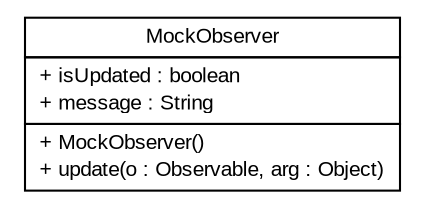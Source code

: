 #!/usr/local/bin/dot
#
# Class diagram 
# Generated by UMLGraph version R5_6 (http://www.umlgraph.org/)
#

digraph G {
	edge [fontname="arial",fontsize=10,labelfontname="arial",labelfontsize=10];
	node [fontname="arial",fontsize=10,shape=plaintext];
	nodesep=0.25;
	ranksep=0.5;
	// com.github.tilastokeskus.matertis.MockObserver
	c59 [label=<<table title="com.github.tilastokeskus.matertis.MockObserver" border="0" cellborder="1" cellspacing="0" cellpadding="2" port="p" href="./MockObserver.html">
		<tr><td><table border="0" cellspacing="0" cellpadding="1">
<tr><td align="center" balign="center"> MockObserver </td></tr>
		</table></td></tr>
		<tr><td><table border="0" cellspacing="0" cellpadding="1">
<tr><td align="left" balign="left"> + isUpdated : boolean </td></tr>
<tr><td align="left" balign="left"> + message : String </td></tr>
		</table></td></tr>
		<tr><td><table border="0" cellspacing="0" cellpadding="1">
<tr><td align="left" balign="left"> + MockObserver() </td></tr>
<tr><td align="left" balign="left"> + update(o : Observable, arg : Object) </td></tr>
		</table></td></tr>
		</table>>, URL="./MockObserver.html", fontname="arial", fontcolor="black", fontsize=10.0];
}

